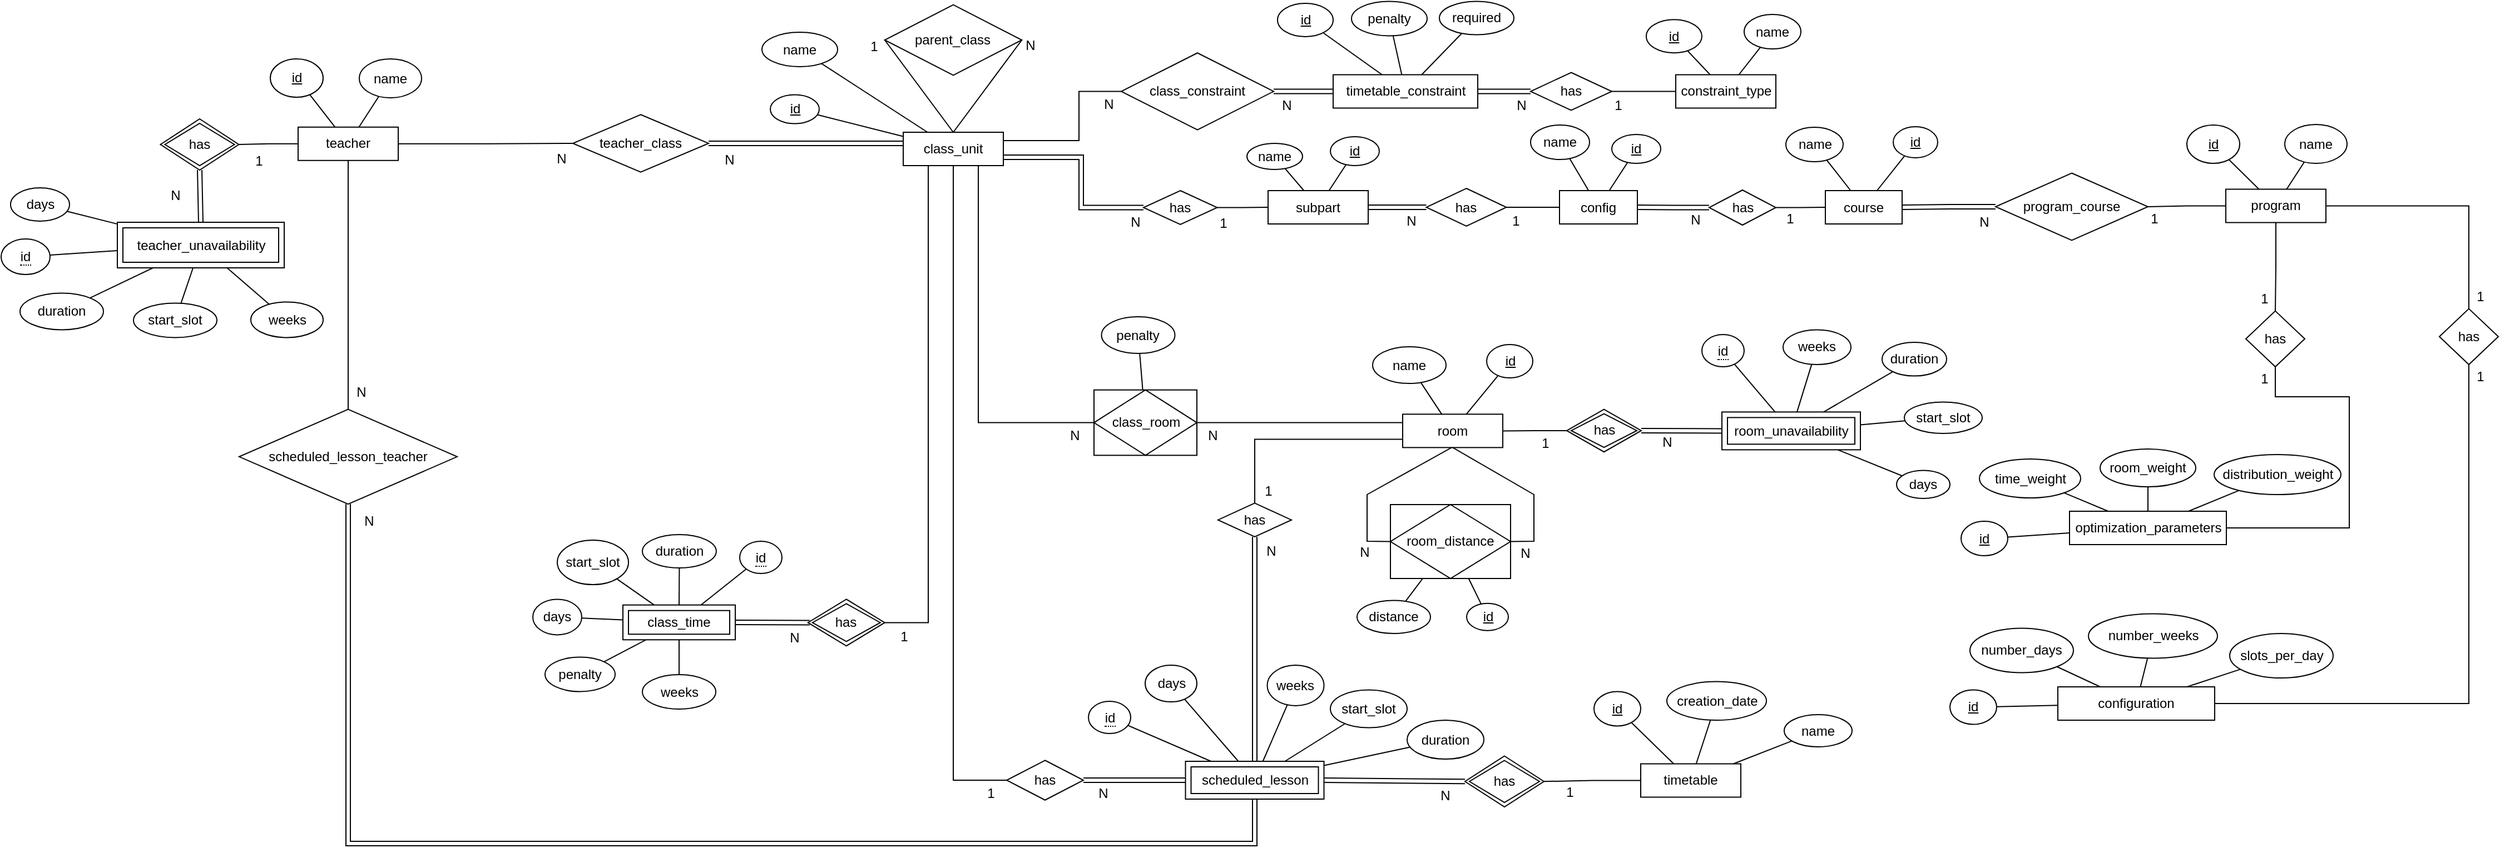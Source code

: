 <mxfile version="26.0.16">
  <diagram name="Page-1" id="pkXf-up6cnqvc38uH5pA">
    <mxGraphModel dx="1665" dy="507" grid="0" gridSize="10" guides="1" tooltips="1" connect="1" arrows="1" fold="1" page="1" pageScale="1" pageWidth="827" pageHeight="1169" math="0" shadow="0">
      <root>
        <mxCell id="0" />
        <mxCell id="1" parent="0" />
        <mxCell id="RfgUkLckM-XOD2t2Phgp-1" value="teacher" style="rounded=0;whiteSpace=wrap;html=1;" parent="1" vertex="1">
          <mxGeometry x="-413" y="139.38" width="90" height="30" as="geometry" />
        </mxCell>
        <mxCell id="RfgUkLckM-XOD2t2Phgp-3" value="timetable" style="rounded=0;whiteSpace=wrap;html=1;" parent="1" vertex="1">
          <mxGeometry x="794" y="712.25" width="90" height="30" as="geometry" />
        </mxCell>
        <mxCell id="RfgUkLckM-XOD2t2Phgp-4" value="name" style="ellipse;whiteSpace=wrap;html=1;" parent="1" vertex="1">
          <mxGeometry x="-358" y="78" width="56" height="35" as="geometry" />
        </mxCell>
        <mxCell id="RfgUkLckM-XOD2t2Phgp-5" value="&lt;u&gt;id&lt;/u&gt;" style="ellipse;whiteSpace=wrap;html=1;" parent="1" vertex="1">
          <mxGeometry x="-438" y="78" width="47.5" height="34.5" as="geometry" />
        </mxCell>
        <mxCell id="RfgUkLckM-XOD2t2Phgp-8" value="" style="endArrow=none;html=1;rounded=0;" parent="1" source="RfgUkLckM-XOD2t2Phgp-5" target="RfgUkLckM-XOD2t2Phgp-1" edge="1">
          <mxGeometry width="50" height="50" relative="1" as="geometry">
            <mxPoint x="-448" y="159" as="sourcePoint" />
            <mxPoint x="-398" y="159" as="targetPoint" />
          </mxGeometry>
        </mxCell>
        <mxCell id="RfgUkLckM-XOD2t2Phgp-9" value="" style="endArrow=none;html=1;rounded=0;" parent="1" source="RfgUkLckM-XOD2t2Phgp-4" target="RfgUkLckM-XOD2t2Phgp-1" edge="1">
          <mxGeometry width="50" height="50" relative="1" as="geometry">
            <mxPoint x="-329.118" y="101.647" as="sourcePoint" />
            <mxPoint x="-364" y="144" as="targetPoint" />
          </mxGeometry>
        </mxCell>
        <mxCell id="RfgUkLckM-XOD2t2Phgp-14" value="&lt;u&gt;id&lt;/u&gt;" style="ellipse;whiteSpace=wrap;html=1;" parent="1" vertex="1">
          <mxGeometry x="752" y="647.25" width="42" height="31" as="geometry" />
        </mxCell>
        <mxCell id="RfgUkLckM-XOD2t2Phgp-19" value="" style="endArrow=none;html=1;rounded=0;" parent="1" source="RfgUkLckM-XOD2t2Phgp-14" target="RfgUkLckM-XOD2t2Phgp-3" edge="1">
          <mxGeometry width="50" height="50" relative="1" as="geometry">
            <mxPoint x="234" y="1077.25" as="sourcePoint" />
            <mxPoint x="236" y="1107.25" as="targetPoint" />
          </mxGeometry>
        </mxCell>
        <mxCell id="bcXNtD89giMIb3jXFdts-14" value="&lt;u&gt;id&lt;/u&gt;" style="ellipse;whiteSpace=wrap;html=1;" parent="1" vertex="1">
          <mxGeometry x="1021" y="139" width="40" height="28" as="geometry" />
        </mxCell>
        <mxCell id="bcXNtD89giMIb3jXFdts-15" value="" style="endArrow=none;html=1;rounded=0;" parent="1" source="bcXNtD89giMIb3jXFdts-14" target="_xr7IQGyZNPZx5lYoVPm-3" edge="1">
          <mxGeometry width="50" height="50" relative="1" as="geometry">
            <mxPoint x="317" y="284.5" as="sourcePoint" />
            <mxPoint x="282" y="340.5" as="targetPoint" />
          </mxGeometry>
        </mxCell>
        <mxCell id="jiQwkbqRdQQgW2EyC9Wi-4" style="edgeStyle=orthogonalEdgeStyle;rounded=0;orthogonalLoop=1;jettySize=auto;html=1;entryX=0;entryY=0.5;entryDx=0;entryDy=0;endArrow=none;startFill=0;exitX=1;exitY=0.5;exitDx=0;exitDy=0;" parent="1" source="_xr7IQGyZNPZx5lYoVPm-6" target="_xr7IQGyZNPZx5lYoVPm-3" edge="1">
          <mxGeometry relative="1" as="geometry">
            <mxPoint x="942.0" y="211.5" as="sourcePoint" />
          </mxGeometry>
        </mxCell>
        <mxCell id="jiQwkbqRdQQgW2EyC9Wi-11" value="N" style="text;html=1;align=center;verticalAlign=middle;whiteSpace=wrap;rounded=0;" parent="1" vertex="1">
          <mxGeometry x="334" y="215" width="12.25" height="19" as="geometry" />
        </mxCell>
        <mxCell id="CwpDE3YvrMXc87gRrV8c-2" value="constraint_type" style="rounded=0;whiteSpace=wrap;html=1;" parent="1" vertex="1">
          <mxGeometry x="825.5" y="92.25" width="90" height="30" as="geometry" />
        </mxCell>
        <mxCell id="CwpDE3YvrMXc87gRrV8c-5" value="" style="endArrow=none;html=1;rounded=0;exitX=0;exitY=0.5;exitDx=0;exitDy=0;edgeStyle=orthogonalEdgeStyle;entryX=1;entryY=0.25;entryDx=0;entryDy=0;" parent="1" source="uCkUVd9GbLd5T6BVx3NX-10" target="_xr7IQGyZNPZx5lYoVPm-7" edge="1">
          <mxGeometry width="50" height="50" relative="1" as="geometry">
            <mxPoint x="367.75" y="107.25" as="sourcePoint" />
            <mxPoint x="234.0" y="149.25" as="targetPoint" />
            <Array as="points">
              <mxPoint x="289" y="107" />
              <mxPoint x="289" y="152" />
            </Array>
          </mxGeometry>
        </mxCell>
        <mxCell id="CwpDE3YvrMXc87gRrV8c-6" value="" style="endArrow=none;html=1;rounded=0;entryX=0;entryY=0.5;entryDx=0;entryDy=0;edgeStyle=orthogonalEdgeStyle;exitX=1;exitY=0.5;exitDx=0;exitDy=0;" parent="1" source="uCkUVd9GbLd5T6BVx3NX-2" target="CwpDE3YvrMXc87gRrV8c-2" edge="1">
          <mxGeometry width="50" height="50" relative="1" as="geometry">
            <mxPoint x="772.5" y="77.25" as="sourcePoint" />
            <mxPoint x="237.5" y="92.25" as="targetPoint" />
          </mxGeometry>
        </mxCell>
        <mxCell id="CwpDE3YvrMXc87gRrV8c-9" value="&lt;u&gt;id&lt;/u&gt;" style="ellipse;whiteSpace=wrap;html=1;" parent="1" vertex="1">
          <mxGeometry x="799" y="42.62" width="50" height="30" as="geometry" />
        </mxCell>
        <mxCell id="CwpDE3YvrMXc87gRrV8c-10" value="" style="endArrow=none;html=1;rounded=0;" parent="1" source="CwpDE3YvrMXc87gRrV8c-9" target="CwpDE3YvrMXc87gRrV8c-2" edge="1">
          <mxGeometry width="50" height="50" relative="1" as="geometry">
            <mxPoint x="556" y="43.25" as="sourcePoint" />
            <mxPoint x="606" y="-6.75" as="targetPoint" />
          </mxGeometry>
        </mxCell>
        <mxCell id="CwpDE3YvrMXc87gRrV8c-11" value="name" style="ellipse;whiteSpace=wrap;html=1;" parent="1" vertex="1">
          <mxGeometry x="887" y="38" width="51" height="31" as="geometry" />
        </mxCell>
        <mxCell id="CwpDE3YvrMXc87gRrV8c-12" value="" style="endArrow=none;html=1;rounded=0;" parent="1" source="CwpDE3YvrMXc87gRrV8c-11" target="CwpDE3YvrMXc87gRrV8c-2" edge="1">
          <mxGeometry width="50" height="50" relative="1" as="geometry">
            <mxPoint x="240" y="-64.75" as="sourcePoint" />
            <mxPoint x="322" y="-21.75" as="targetPoint" />
          </mxGeometry>
        </mxCell>
        <mxCell id="xcnXYv3SaFBbOcyUdqIz-3" value="N" style="text;html=1;align=center;verticalAlign=middle;whiteSpace=wrap;rounded=0;" parent="1" vertex="1">
          <mxGeometry x="306.5" y="109" width="17.5" height="19.75" as="geometry" />
        </mxCell>
        <mxCell id="xcnXYv3SaFBbOcyUdqIz-4" value="N" style="text;html=1;align=center;verticalAlign=middle;whiteSpace=wrap;rounded=0;" parent="1" vertex="1">
          <mxGeometry x="465" y="110.25" width="22" height="20" as="geometry" />
        </mxCell>
        <mxCell id="xcnXYv3SaFBbOcyUdqIz-6" value="room" style="rounded=0;whiteSpace=wrap;html=1;" parent="1" vertex="1">
          <mxGeometry x="580" y="397.69" width="90" height="30" as="geometry" />
        </mxCell>
        <mxCell id="xcnXYv3SaFBbOcyUdqIz-7" value="&lt;u&gt;id&lt;/u&gt;" style="ellipse;whiteSpace=wrap;html=1;" parent="1" vertex="1">
          <mxGeometry x="655.5" y="335" width="41.5" height="30" as="geometry" />
        </mxCell>
        <mxCell id="xcnXYv3SaFBbOcyUdqIz-8" value="" style="endArrow=none;html=1;rounded=0;" parent="1" source="xcnXYv3SaFBbOcyUdqIz-7" target="xcnXYv3SaFBbOcyUdqIz-6" edge="1">
          <mxGeometry width="50" height="50" relative="1" as="geometry">
            <mxPoint x="480" y="417.69" as="sourcePoint" />
            <mxPoint x="540" y="445.69" as="targetPoint" />
          </mxGeometry>
        </mxCell>
        <mxCell id="xcnXYv3SaFBbOcyUdqIz-10" value="" style="endArrow=none;html=1;rounded=0;exitX=0.5;exitY=1;exitDx=0;exitDy=0;entryX=0;entryY=0.5;entryDx=0;entryDy=0;" parent="1" target="DnB-IcPGnR8jbc4Zhwd8-32" edge="1">
          <mxGeometry width="50" height="50" relative="1" as="geometry">
            <mxPoint x="624" y="427.69" as="sourcePoint" />
            <mxPoint x="560" y="506.375" as="targetPoint" />
            <Array as="points">
              <mxPoint x="548" y="470" />
              <mxPoint x="548" y="512" />
            </Array>
          </mxGeometry>
        </mxCell>
        <mxCell id="xcnXYv3SaFBbOcyUdqIz-16" value="" style="endArrow=none;html=1;rounded=0;entryX=1;entryY=0.5;entryDx=0;entryDy=0;edgeStyle=orthogonalEdgeStyle;exitX=0;exitY=0.5;exitDx=0;exitDy=0;" parent="1" source="DnB-IcPGnR8jbc4Zhwd8-22" target="xcnXYv3SaFBbOcyUdqIz-6" edge="1">
          <mxGeometry width="50" height="50" relative="1" as="geometry">
            <mxPoint x="715.5" y="412.69" as="sourcePoint" />
            <mxPoint x="190" y="388.19" as="targetPoint" />
          </mxGeometry>
        </mxCell>
        <mxCell id="xcnXYv3SaFBbOcyUdqIz-18" value="N" style="text;html=1;align=center;verticalAlign=middle;whiteSpace=wrap;rounded=0;" parent="1" vertex="1">
          <mxGeometry x="805" y="409" width="25.5" height="28.69" as="geometry" />
        </mxCell>
        <mxCell id="xcnXYv3SaFBbOcyUdqIz-19" value="1" style="text;html=1;align=center;verticalAlign=middle;whiteSpace=wrap;rounded=0;" parent="1" vertex="1">
          <mxGeometry x="698" y="410" width="21" height="27.69" as="geometry" />
        </mxCell>
        <mxCell id="xcnXYv3SaFBbOcyUdqIz-20" value="start_slot" style="ellipse;whiteSpace=wrap;html=1;" parent="1" vertex="1">
          <mxGeometry x="1031" y="386.69" width="70" height="28.31" as="geometry" />
        </mxCell>
        <mxCell id="xcnXYv3SaFBbOcyUdqIz-21" value="duration" style="ellipse;whiteSpace=wrap;html=1;" parent="1" vertex="1">
          <mxGeometry x="1011" y="333" width="58" height="30.31" as="geometry" />
        </mxCell>
        <mxCell id="xcnXYv3SaFBbOcyUdqIz-22" value="weeks" style="ellipse;whiteSpace=wrap;html=1;" parent="1" vertex="1">
          <mxGeometry x="922" y="321.69" width="61" height="31.31" as="geometry" />
        </mxCell>
        <mxCell id="xcnXYv3SaFBbOcyUdqIz-23" value="" style="endArrow=none;html=1;rounded=0;" parent="1" source="xcnXYv3SaFBbOcyUdqIz-22" target="DnB-IcPGnR8jbc4Zhwd8-23" edge="1">
          <mxGeometry width="50" height="50" relative="1" as="geometry">
            <mxPoint x="805" y="207.69" as="sourcePoint" />
            <mxPoint x="946.655" y="395.19" as="targetPoint" />
          </mxGeometry>
        </mxCell>
        <mxCell id="xcnXYv3SaFBbOcyUdqIz-24" value="" style="endArrow=none;html=1;rounded=0;" parent="1" source="xcnXYv3SaFBbOcyUdqIz-21" target="DnB-IcPGnR8jbc4Zhwd8-23" edge="1">
          <mxGeometry width="50" height="50" relative="1" as="geometry">
            <mxPoint x="945" y="307.69" as="sourcePoint" />
            <mxPoint x="996.778" y="395.19" as="targetPoint" />
          </mxGeometry>
        </mxCell>
        <mxCell id="xcnXYv3SaFBbOcyUdqIz-25" value="" style="endArrow=none;html=1;rounded=0;" parent="1" source="xcnXYv3SaFBbOcyUdqIz-20" target="DnB-IcPGnR8jbc4Zhwd8-23" edge="1">
          <mxGeometry width="50" height="50" relative="1" as="geometry">
            <mxPoint x="899" y="356.69" as="sourcePoint" />
            <mxPoint x="1015" y="419.982" as="targetPoint" />
          </mxGeometry>
        </mxCell>
        <mxCell id="xcnXYv3SaFBbOcyUdqIz-26" value="N" style="text;html=1;align=center;verticalAlign=middle;whiteSpace=wrap;rounded=0;" parent="1" vertex="1">
          <mxGeometry x="536" y="511" width="20" height="22.5" as="geometry" />
        </mxCell>
        <mxCell id="xcnXYv3SaFBbOcyUdqIz-27" value="N" style="text;html=1;align=center;verticalAlign=middle;whiteSpace=wrap;rounded=0;" parent="1" vertex="1">
          <mxGeometry x="681.5" y="511" width="16.5" height="23.5" as="geometry" />
        </mxCell>
        <mxCell id="xcnXYv3SaFBbOcyUdqIz-33" style="edgeStyle=orthogonalEdgeStyle;rounded=0;orthogonalLoop=1;jettySize=auto;html=1;endArrow=none;startFill=0;entryX=0;entryY=0.5;entryDx=0;entryDy=0;shape=link;exitX=1;exitY=0.75;exitDx=0;exitDy=0;" parent="1" source="_xr7IQGyZNPZx5lYoVPm-7" target="_xr7IQGyZNPZx5lYoVPm-4" edge="1">
          <mxGeometry relative="1" as="geometry">
            <mxPoint x="241" y="203" as="sourcePoint" />
            <mxPoint x="389.75" y="212.0" as="targetPoint" />
            <Array as="points">
              <mxPoint x="291" y="167" />
              <mxPoint x="291" y="212" />
            </Array>
          </mxGeometry>
        </mxCell>
        <mxCell id="xcnXYv3SaFBbOcyUdqIz-34" value="1" style="text;html=1;align=center;verticalAlign=middle;whiteSpace=wrap;rounded=0;" parent="1" vertex="1">
          <mxGeometry x="413.25" y="213.5" width="12" height="24" as="geometry" />
        </mxCell>
        <mxCell id="xcnXYv3SaFBbOcyUdqIz-41" value="creation_date" style="ellipse;whiteSpace=wrap;html=1;" parent="1" vertex="1">
          <mxGeometry x="817.5" y="638.25" width="89.5" height="34.75" as="geometry" />
        </mxCell>
        <mxCell id="xcnXYv3SaFBbOcyUdqIz-42" value="" style="endArrow=none;html=1;rounded=0;" parent="1" source="RfgUkLckM-XOD2t2Phgp-3" target="xcnXYv3SaFBbOcyUdqIz-41" edge="1">
          <mxGeometry width="50" height="50" relative="1" as="geometry">
            <mxPoint x="214" y="1127.25" as="sourcePoint" />
            <mxPoint x="147" y="1170.25" as="targetPoint" />
          </mxGeometry>
        </mxCell>
        <mxCell id="xcnXYv3SaFBbOcyUdqIz-44" value="" style="endArrow=none;html=1;rounded=0;" parent="1" source="DnB-IcPGnR8jbc4Zhwd8-24" target="DnB-IcPGnR8jbc4Zhwd8-23" edge="1">
          <mxGeometry width="50" height="50" relative="1" as="geometry">
            <mxPoint x="891.883" y="355.054" as="sourcePoint" />
            <mxPoint x="926.184" y="395.19" as="targetPoint" />
          </mxGeometry>
        </mxCell>
        <mxCell id="xcnXYv3SaFBbOcyUdqIz-53" value="N" style="text;html=1;align=center;verticalAlign=middle;whiteSpace=wrap;rounded=0;" parent="1" vertex="1">
          <mxGeometry x="606" y="729" width="25" height="24.25" as="geometry" />
        </mxCell>
        <mxCell id="xcnXYv3SaFBbOcyUdqIz-54" value="1" style="text;html=1;align=center;verticalAlign=middle;whiteSpace=wrap;rounded=0;" parent="1" vertex="1">
          <mxGeometry x="719" y="725.25" width="23" height="25.75" as="geometry" />
        </mxCell>
        <mxCell id="xcnXYv3SaFBbOcyUdqIz-56" value="start_slot" style="ellipse;whiteSpace=wrap;html=1;" parent="1" vertex="1">
          <mxGeometry x="-561" y="297.69" width="75" height="31" as="geometry" />
        </mxCell>
        <mxCell id="xcnXYv3SaFBbOcyUdqIz-57" value="duration" style="ellipse;whiteSpace=wrap;html=1;" parent="1" vertex="1">
          <mxGeometry x="-663" y="288.69" width="75" height="33" as="geometry" />
        </mxCell>
        <mxCell id="xcnXYv3SaFBbOcyUdqIz-58" value="weeks" style="ellipse;whiteSpace=wrap;html=1;" parent="1" vertex="1">
          <mxGeometry x="-455.5" y="296.69" width="65" height="32" as="geometry" />
        </mxCell>
        <mxCell id="xcnXYv3SaFBbOcyUdqIz-59" value="" style="endArrow=none;html=1;rounded=0;" parent="1" source="xcnXYv3SaFBbOcyUdqIz-58" target="DnB-IcPGnR8jbc4Zhwd8-19" edge="1">
          <mxGeometry width="50" height="50" relative="1" as="geometry">
            <mxPoint x="-632.5" y="47.75" as="sourcePoint" />
            <mxPoint x="-492.651" y="267.75" as="targetPoint" />
          </mxGeometry>
        </mxCell>
        <mxCell id="xcnXYv3SaFBbOcyUdqIz-60" value="" style="endArrow=none;html=1;rounded=0;" parent="1" source="xcnXYv3SaFBbOcyUdqIz-57" target="DnB-IcPGnR8jbc4Zhwd8-19" edge="1">
          <mxGeometry width="50" height="50" relative="1" as="geometry">
            <mxPoint x="-492.5" y="147.75" as="sourcePoint" />
            <mxPoint x="-538.681" y="267.75" as="targetPoint" />
          </mxGeometry>
        </mxCell>
        <mxCell id="xcnXYv3SaFBbOcyUdqIz-61" value="" style="endArrow=none;html=1;rounded=0;" parent="1" source="xcnXYv3SaFBbOcyUdqIz-56" target="DnB-IcPGnR8jbc4Zhwd8-19" edge="1">
          <mxGeometry width="50" height="50" relative="1" as="geometry">
            <mxPoint x="-523.405" y="322.216" as="sourcePoint" />
            <mxPoint x="-511.312" y="267.75" as="targetPoint" />
          </mxGeometry>
        </mxCell>
        <mxCell id="xcnXYv3SaFBbOcyUdqIz-63" value="" style="endArrow=none;html=1;rounded=0;" parent="1" source="DnB-IcPGnR8jbc4Zhwd8-20" target="DnB-IcPGnR8jbc4Zhwd8-19" edge="1">
          <mxGeometry width="50" height="50" relative="1" as="geometry">
            <mxPoint x="-646.061" y="254.839" as="sourcePoint" />
            <mxPoint x="-581" y="253.032" as="targetPoint" />
          </mxGeometry>
        </mxCell>
        <mxCell id="xcnXYv3SaFBbOcyUdqIz-65" style="edgeStyle=orthogonalEdgeStyle;rounded=0;orthogonalLoop=1;jettySize=auto;html=1;endArrow=none;startFill=0;exitX=0;exitY=0.5;exitDx=0;exitDy=0;entryX=1;entryY=0.5;entryDx=0;entryDy=0;" parent="1" source="RfgUkLckM-XOD2t2Phgp-1" target="DnB-IcPGnR8jbc4Zhwd8-17" edge="1">
          <mxGeometry relative="1" as="geometry">
            <mxPoint x="-181" y="384" as="sourcePoint" />
            <mxPoint x="-455" y="159.38" as="targetPoint" />
          </mxGeometry>
        </mxCell>
        <mxCell id="xcnXYv3SaFBbOcyUdqIz-67" value="1" style="text;html=1;align=center;verticalAlign=middle;whiteSpace=wrap;rounded=0;" parent="1" vertex="1">
          <mxGeometry x="-463" y="155" width="30" height="30" as="geometry" />
        </mxCell>
        <mxCell id="xcnXYv3SaFBbOcyUdqIz-68" value="N" style="text;html=1;align=center;verticalAlign=middle;whiteSpace=wrap;rounded=0;" parent="1" vertex="1">
          <mxGeometry x="-538.5" y="186" width="30" height="30" as="geometry" />
        </mxCell>
        <mxCell id="loU6qst1gXyBOw2LhkFR-6" style="edgeStyle=orthogonalEdgeStyle;rounded=0;orthogonalLoop=1;jettySize=auto;html=1;endArrow=none;startFill=0;entryX=0;entryY=0.5;entryDx=0;entryDy=0;exitX=1;exitY=0.5;exitDx=0;exitDy=0;" parent="1" source="_xr7IQGyZNPZx5lYoVPm-5" target="_xr7IQGyZNPZx5lYoVPm-2" edge="1">
          <mxGeometry relative="1" as="geometry">
            <mxPoint x="801.0" y="211" as="sourcePoint" />
            <mxPoint x="847" y="211.5" as="targetPoint" />
          </mxGeometry>
        </mxCell>
        <mxCell id="loU6qst1gXyBOw2LhkFR-9" style="edgeStyle=orthogonalEdgeStyle;rounded=0;orthogonalLoop=1;jettySize=auto;html=1;endArrow=none;startFill=0;exitX=1;exitY=0.5;exitDx=0;exitDy=0;entryX=0;entryY=0.5;entryDx=0;entryDy=0;" parent="1" source="_xr7IQGyZNPZx5lYoVPm-4" target="_xr7IQGyZNPZx5lYoVPm-1" edge="1">
          <mxGeometry relative="1" as="geometry">
            <mxPoint x="475.75" y="212.0" as="sourcePoint" />
            <mxPoint x="557" y="213" as="targetPoint" />
          </mxGeometry>
        </mxCell>
        <mxCell id="loU6qst1gXyBOw2LhkFR-10" value="N" style="text;html=1;align=center;verticalAlign=middle;whiteSpace=wrap;rounded=0;" parent="1" vertex="1">
          <mxGeometry x="575.25" y="210.5" width="26" height="27" as="geometry" />
        </mxCell>
        <mxCell id="loU6qst1gXyBOw2LhkFR-11" value="1" style="text;html=1;align=center;verticalAlign=middle;whiteSpace=wrap;rounded=0;" parent="1" vertex="1">
          <mxGeometry x="670.75" y="210" width="22" height="27" as="geometry" />
        </mxCell>
        <mxCell id="loU6qst1gXyBOw2LhkFR-12" value="N" style="text;html=1;align=center;verticalAlign=middle;whiteSpace=wrap;rounded=0;" parent="1" vertex="1">
          <mxGeometry x="830" y="208.5" width="27" height="29" as="geometry" />
        </mxCell>
        <mxCell id="loU6qst1gXyBOw2LhkFR-13" value="1" style="text;html=1;align=center;verticalAlign=middle;whiteSpace=wrap;rounded=0;" parent="1" vertex="1">
          <mxGeometry x="917" y="206.5" width="23" height="30" as="geometry" />
        </mxCell>
        <mxCell id="loU6qst1gXyBOw2LhkFR-14" value="optimization_parameters" style="rounded=0;whiteSpace=wrap;html=1;" parent="1" vertex="1">
          <mxGeometry x="1179.5" y="485" width="141" height="30" as="geometry" />
        </mxCell>
        <mxCell id="loU6qst1gXyBOw2LhkFR-15" value="time_weight" style="ellipse;whiteSpace=wrap;html=1;" parent="1" vertex="1">
          <mxGeometry x="1098.5" y="438" width="91" height="35" as="geometry" />
        </mxCell>
        <mxCell id="loU6qst1gXyBOw2LhkFR-16" value="" style="endArrow=none;html=1;rounded=0;" parent="1" source="loU6qst1gXyBOw2LhkFR-15" target="loU6qst1gXyBOw2LhkFR-14" edge="1">
          <mxGeometry width="50" height="50" relative="1" as="geometry">
            <mxPoint x="1127.5" y="117" as="sourcePoint" />
            <mxPoint x="1213.5" y="160" as="targetPoint" />
          </mxGeometry>
        </mxCell>
        <mxCell id="loU6qst1gXyBOw2LhkFR-17" value="room_weight" style="ellipse;whiteSpace=wrap;html=1;" parent="1" vertex="1">
          <mxGeometry x="1207" y="429" width="86" height="34" as="geometry" />
        </mxCell>
        <mxCell id="loU6qst1gXyBOw2LhkFR-19" value="distribution_weight" style="ellipse;whiteSpace=wrap;html=1;" parent="1" vertex="1">
          <mxGeometry x="1309.5" y="434" width="114" height="36" as="geometry" />
        </mxCell>
        <mxCell id="loU6qst1gXyBOw2LhkFR-20" value="" style="endArrow=none;html=1;rounded=0;entryX=0.5;entryY=0;entryDx=0;entryDy=0;" parent="1" source="loU6qst1gXyBOw2LhkFR-17" target="loU6qst1gXyBOw2LhkFR-14" edge="1">
          <mxGeometry width="50" height="50" relative="1" as="geometry">
            <mxPoint x="1185.5" y="462" as="sourcePoint" />
            <mxPoint x="1236.5" y="495" as="targetPoint" />
          </mxGeometry>
        </mxCell>
        <mxCell id="loU6qst1gXyBOw2LhkFR-21" value="" style="endArrow=none;html=1;rounded=0;" parent="1" source="loU6qst1gXyBOw2LhkFR-19" target="loU6qst1gXyBOw2LhkFR-14" edge="1">
          <mxGeometry width="50" height="50" relative="1" as="geometry">
            <mxPoint x="1261.5" y="465" as="sourcePoint" />
            <mxPoint x="1260.5" y="495" as="targetPoint" />
          </mxGeometry>
        </mxCell>
        <mxCell id="loU6qst1gXyBOw2LhkFR-23" value="" style="endArrow=none;html=1;rounded=0;" parent="1" source="DnB-IcPGnR8jbc4Zhwd8-27" target="DnB-IcPGnR8jbc4Zhwd8-26" edge="1">
          <mxGeometry width="50" height="50" relative="1" as="geometry">
            <mxPoint x="327.029" y="677.653" as="sourcePoint" />
            <mxPoint x="410.505" y="712.25" as="targetPoint" />
          </mxGeometry>
        </mxCell>
        <mxCell id="loU6qst1gXyBOw2LhkFR-24" value="days" style="ellipse;whiteSpace=wrap;html=1;" parent="1" vertex="1">
          <mxGeometry x="348.5" y="623.5" width="46.5" height="33" as="geometry" />
        </mxCell>
        <mxCell id="loU6qst1gXyBOw2LhkFR-25" value="weeks" style="ellipse;whiteSpace=wrap;html=1;" parent="1" vertex="1">
          <mxGeometry x="458.25" y="623.5" width="51" height="36.5" as="geometry" />
        </mxCell>
        <mxCell id="loU6qst1gXyBOw2LhkFR-26" value="start_slot" style="ellipse;whiteSpace=wrap;html=1;" parent="1" vertex="1">
          <mxGeometry x="515" y="645.75" width="69" height="34" as="geometry" />
        </mxCell>
        <mxCell id="loU6qst1gXyBOw2LhkFR-27" value="configuration" style="rounded=0;whiteSpace=wrap;html=1;" parent="1" vertex="1">
          <mxGeometry x="1169" y="643" width="141" height="30" as="geometry" />
        </mxCell>
        <mxCell id="loU6qst1gXyBOw2LhkFR-28" value="slots_per_day" style="ellipse;whiteSpace=wrap;html=1;" parent="1" vertex="1">
          <mxGeometry x="1323.5" y="595" width="93" height="40" as="geometry" />
        </mxCell>
        <mxCell id="loU6qst1gXyBOw2LhkFR-30" value="" style="endArrow=none;html=1;rounded=0;" parent="1" source="loU6qst1gXyBOw2LhkFR-28" target="loU6qst1gXyBOw2LhkFR-27" edge="1">
          <mxGeometry width="50" height="50" relative="1" as="geometry">
            <mxPoint x="1181" y="473" as="sourcePoint" />
            <mxPoint x="1232" y="506" as="targetPoint" />
          </mxGeometry>
        </mxCell>
        <mxCell id="loU6qst1gXyBOw2LhkFR-31" value="" style="endArrow=none;html=1;rounded=0;" parent="1" source="loU6qst1gXyBOw2LhkFR-24" target="DnB-IcPGnR8jbc4Zhwd8-26" edge="1">
          <mxGeometry width="50" height="50" relative="1" as="geometry">
            <mxPoint x="407" y="687.25" as="sourcePoint" />
            <mxPoint x="434.268" y="712.25" as="targetPoint" />
          </mxGeometry>
        </mxCell>
        <mxCell id="loU6qst1gXyBOw2LhkFR-32" value="" style="endArrow=none;html=1;rounded=0;" parent="1" source="loU6qst1gXyBOw2LhkFR-25" target="DnB-IcPGnR8jbc4Zhwd8-26" edge="1">
          <mxGeometry width="50" height="50" relative="1" as="geometry">
            <mxPoint x="468" y="680.25" as="sourcePoint" />
            <mxPoint x="452.715" y="712.25" as="targetPoint" />
          </mxGeometry>
        </mxCell>
        <mxCell id="loU6qst1gXyBOw2LhkFR-33" value="" style="endArrow=none;html=1;rounded=0;" parent="1" source="loU6qst1gXyBOw2LhkFR-26" target="DnB-IcPGnR8jbc4Zhwd8-26" edge="1">
          <mxGeometry width="50" height="50" relative="1" as="geometry">
            <mxPoint x="548" y="682.25" as="sourcePoint" />
            <mxPoint x="465.274" y="712.25" as="targetPoint" />
          </mxGeometry>
        </mxCell>
        <mxCell id="loU6qst1gXyBOw2LhkFR-34" value="number_days" style="ellipse;whiteSpace=wrap;html=1;" parent="1" vertex="1">
          <mxGeometry x="1090" y="590.25" width="93" height="40" as="geometry" />
        </mxCell>
        <mxCell id="loU6qst1gXyBOw2LhkFR-35" value="" style="endArrow=none;html=1;rounded=0;" parent="1" source="loU6qst1gXyBOw2LhkFR-34" target="loU6qst1gXyBOw2LhkFR-27" edge="1">
          <mxGeometry width="50" height="50" relative="1" as="geometry">
            <mxPoint x="1189" y="622" as="sourcePoint" />
            <mxPoint x="1230" y="653" as="targetPoint" />
          </mxGeometry>
        </mxCell>
        <mxCell id="loU6qst1gXyBOw2LhkFR-36" value="number_weeks" style="ellipse;whiteSpace=wrap;html=1;" parent="1" vertex="1">
          <mxGeometry x="1196.5" y="577.25" width="116" height="40" as="geometry" />
        </mxCell>
        <mxCell id="loU6qst1gXyBOw2LhkFR-37" value="" style="endArrow=none;html=1;rounded=0;" parent="1" source="loU6qst1gXyBOw2LhkFR-36" target="loU6qst1gXyBOw2LhkFR-27" edge="1">
          <mxGeometry width="50" height="50" relative="1" as="geometry">
            <mxPoint x="1268" y="608" as="sourcePoint" />
            <mxPoint x="1262" y="660" as="targetPoint" />
          </mxGeometry>
        </mxCell>
        <mxCell id="loU6qst1gXyBOw2LhkFR-43" style="edgeStyle=orthogonalEdgeStyle;rounded=0;orthogonalLoop=1;jettySize=auto;html=1;endArrow=none;startFill=0;entryX=1;entryY=0.5;entryDx=0;entryDy=0;exitX=0.25;exitY=1;exitDx=0;exitDy=0;" parent="1" source="_xr7IQGyZNPZx5lYoVPm-7" target="DnB-IcPGnR8jbc4Zhwd8-34" edge="1">
          <mxGeometry relative="1" as="geometry">
            <mxPoint x="147.0" y="180" as="sourcePoint" />
            <mxPoint x="125.5" y="477" as="targetPoint" />
          </mxGeometry>
        </mxCell>
        <mxCell id="loU6qst1gXyBOw2LhkFR-44" style="edgeStyle=orthogonalEdgeStyle;rounded=0;orthogonalLoop=1;jettySize=auto;html=1;endArrow=none;startFill=0;entryX=0;entryY=0.5;entryDx=0;entryDy=0;exitX=0.75;exitY=1;exitDx=0;exitDy=0;" parent="1" source="_xr7IQGyZNPZx5lYoVPm-7" target="DnB-IcPGnR8jbc4Zhwd8-33" edge="1">
          <mxGeometry relative="1" as="geometry">
            <mxPoint x="205" y="180" as="sourcePoint" />
            <mxPoint x="276" y="406.005" as="targetPoint" />
          </mxGeometry>
        </mxCell>
        <mxCell id="loU6qst1gXyBOw2LhkFR-47" value="1" style="text;html=1;align=center;verticalAlign=middle;whiteSpace=wrap;rounded=0;" parent="1" vertex="1">
          <mxGeometry x="122" y="588.5" width="20" height="19.5" as="geometry" />
        </mxCell>
        <mxCell id="loU6qst1gXyBOw2LhkFR-48" value="N" style="text;html=1;align=center;verticalAlign=middle;whiteSpace=wrap;rounded=0;" parent="1" vertex="1">
          <mxGeometry x="22" y="588.5" width="23" height="21.5" as="geometry" />
        </mxCell>
        <mxCell id="loU6qst1gXyBOw2LhkFR-51" value="penalty" style="ellipse;whiteSpace=wrap;html=1;" parent="1" vertex="1">
          <mxGeometry x="309.25" y="310" width="66" height="33" as="geometry" />
        </mxCell>
        <mxCell id="loU6qst1gXyBOw2LhkFR-52" value="" style="endArrow=none;html=1;rounded=0;" parent="1" source="loU6qst1gXyBOw2LhkFR-51" target="DnB-IcPGnR8jbc4Zhwd8-33" edge="1">
          <mxGeometry width="50" height="50" relative="1" as="geometry">
            <mxPoint x="-148.5" y="143" as="sourcePoint" />
            <mxPoint x="344.152" y="377.676" as="targetPoint" />
          </mxGeometry>
        </mxCell>
        <mxCell id="loU6qst1gXyBOw2LhkFR-53" value="days" style="ellipse;whiteSpace=wrap;html=1;" parent="1" vertex="1">
          <mxGeometry x="-202" y="564.19" width="44" height="32" as="geometry" />
        </mxCell>
        <mxCell id="loU6qst1gXyBOw2LhkFR-54" value="start_slot" style="ellipse;whiteSpace=wrap;html=1;" parent="1" vertex="1">
          <mxGeometry x="-180" y="511" width="64" height="40" as="geometry" />
        </mxCell>
        <mxCell id="loU6qst1gXyBOw2LhkFR-55" value="duration" style="ellipse;whiteSpace=wrap;html=1;" parent="1" vertex="1">
          <mxGeometry x="-103.5" y="506" width="66.44" height="30" as="geometry" />
        </mxCell>
        <mxCell id="loU6qst1gXyBOw2LhkFR-56" value="weeks" style="ellipse;whiteSpace=wrap;html=1;" parent="1" vertex="1">
          <mxGeometry x="-103.5" y="632" width="66" height="31" as="geometry" />
        </mxCell>
        <mxCell id="loU6qst1gXyBOw2LhkFR-57" value="penalty" style="ellipse;whiteSpace=wrap;html=1;" parent="1" vertex="1">
          <mxGeometry x="-191" y="616.25" width="63" height="31" as="geometry" />
        </mxCell>
        <mxCell id="loU6qst1gXyBOw2LhkFR-58" value="" style="endArrow=none;html=1;rounded=0;" parent="1" source="loU6qst1gXyBOw2LhkFR-53" target="DnB-IcPGnR8jbc4Zhwd8-30" edge="1">
          <mxGeometry width="50" height="50" relative="1" as="geometry">
            <mxPoint x="-72" y="437" as="sourcePoint" />
            <mxPoint x="-140.515" y="577.5" as="targetPoint" />
          </mxGeometry>
        </mxCell>
        <mxCell id="loU6qst1gXyBOw2LhkFR-59" value="" style="endArrow=none;html=1;rounded=0;" parent="1" source="loU6qst1gXyBOw2LhkFR-54" target="DnB-IcPGnR8jbc4Zhwd8-30" edge="1">
          <mxGeometry width="50" height="50" relative="1" as="geometry">
            <mxPoint x="-197" y="567" as="sourcePoint" />
            <mxPoint x="-98.307" y="577.5" as="targetPoint" />
          </mxGeometry>
        </mxCell>
        <mxCell id="loU6qst1gXyBOw2LhkFR-60" value="" style="endArrow=none;html=1;rounded=0;entryX=0.5;entryY=0;entryDx=0;entryDy=0;" parent="1" source="loU6qst1gXyBOw2LhkFR-55" target="DnB-IcPGnR8jbc4Zhwd8-30" edge="1">
          <mxGeometry width="50" height="50" relative="1" as="geometry">
            <mxPoint x="-112" y="568" as="sourcePoint" />
            <mxPoint x="-76.948" y="577.5" as="targetPoint" />
          </mxGeometry>
        </mxCell>
        <mxCell id="loU6qst1gXyBOw2LhkFR-61" value="" style="endArrow=none;html=1;rounded=0;" parent="1" source="loU6qst1gXyBOw2LhkFR-56" target="DnB-IcPGnR8jbc4Zhwd8-30" edge="1">
          <mxGeometry width="50" height="50" relative="1" as="geometry">
            <mxPoint x="-53" y="568" as="sourcePoint" />
            <mxPoint x="-54.789" y="577.5" as="targetPoint" />
          </mxGeometry>
        </mxCell>
        <mxCell id="loU6qst1gXyBOw2LhkFR-62" value="" style="endArrow=none;html=1;rounded=0;" parent="1" source="loU6qst1gXyBOw2LhkFR-57" target="DnB-IcPGnR8jbc4Zhwd8-30" edge="1">
          <mxGeometry width="50" height="50" relative="1" as="geometry">
            <mxPoint x="13" y="565" as="sourcePoint" />
            <mxPoint x="-145" y="601.475" as="targetPoint" />
          </mxGeometry>
        </mxCell>
        <mxCell id="loU6qst1gXyBOw2LhkFR-65" style="edgeStyle=orthogonalEdgeStyle;rounded=0;orthogonalLoop=1;jettySize=auto;html=1;endArrow=none;startFill=0;entryX=1;entryY=0.5;entryDx=0;entryDy=0;exitX=0;exitY=0.25;exitDx=0;exitDy=0;" parent="1" source="xcnXYv3SaFBbOcyUdqIz-6" target="DnB-IcPGnR8jbc4Zhwd8-33" edge="1">
          <mxGeometry relative="1" as="geometry">
            <mxPoint x="540" y="407.69" as="sourcePoint" />
            <mxPoint x="399.25" y="406.005" as="targetPoint" />
          </mxGeometry>
        </mxCell>
        <mxCell id="loU6qst1gXyBOw2LhkFR-66" value="has" style="shape=rhombus;perimeter=rhombusPerimeter;whiteSpace=wrap;html=1;align=center;" parent="1" vertex="1">
          <mxGeometry x="414" y="477.69" width="66" height="30.31" as="geometry" />
        </mxCell>
        <mxCell id="loU6qst1gXyBOw2LhkFR-67" style="edgeStyle=orthogonalEdgeStyle;rounded=0;orthogonalLoop=1;jettySize=auto;html=1;endArrow=none;startFill=0;exitX=0;exitY=0.75;exitDx=0;exitDy=0;entryX=0.5;entryY=0;entryDx=0;entryDy=0;" parent="1" source="xcnXYv3SaFBbOcyUdqIz-6" target="loU6qst1gXyBOw2LhkFR-66" edge="1">
          <mxGeometry relative="1" as="geometry">
            <mxPoint x="682" y="430.69" as="sourcePoint" />
            <mxPoint x="328" y="430.69" as="targetPoint" />
          </mxGeometry>
        </mxCell>
        <mxCell id="loU6qst1gXyBOw2LhkFR-69" value="N" style="text;html=1;align=center;verticalAlign=middle;whiteSpace=wrap;rounded=0;" parent="1" vertex="1">
          <mxGeometry x="275" y="408" width="21" height="18" as="geometry" />
        </mxCell>
        <mxCell id="loU6qst1gXyBOw2LhkFR-70" value="N" style="text;html=1;align=center;verticalAlign=middle;whiteSpace=wrap;rounded=0;" parent="1" vertex="1">
          <mxGeometry x="397" y="407" width="25" height="19" as="geometry" />
        </mxCell>
        <mxCell id="loU6qst1gXyBOw2LhkFR-72" value="1" style="text;html=1;align=center;verticalAlign=middle;whiteSpace=wrap;rounded=0;" parent="1" vertex="1">
          <mxGeometry x="445.75" y="455" width="27.25" height="24" as="geometry" />
        </mxCell>
        <mxCell id="loU6qst1gXyBOw2LhkFR-73" value="N" style="text;html=1;align=center;verticalAlign=middle;whiteSpace=wrap;rounded=0;movable=1;resizable=1;rotatable=1;deletable=1;editable=1;locked=0;connectable=1;" parent="1" vertex="1">
          <mxGeometry x="451" y="511.0" width="22" height="19" as="geometry" />
        </mxCell>
        <mxCell id="loU6qst1gXyBOw2LhkFR-74" value="penalty" style="ellipse;whiteSpace=wrap;html=1;" parent="1" vertex="1">
          <mxGeometry x="534" y="26.25" width="68" height="31" as="geometry" />
        </mxCell>
        <mxCell id="loU6qst1gXyBOw2LhkFR-75" value="required" style="ellipse;whiteSpace=wrap;html=1;" parent="1" vertex="1">
          <mxGeometry x="613" y="26.25" width="67" height="30" as="geometry" />
        </mxCell>
        <mxCell id="loU6qst1gXyBOw2LhkFR-76" value="" style="endArrow=none;html=1;rounded=0;" parent="1" source="loU6qst1gXyBOw2LhkFR-74" target="uCkUVd9GbLd5T6BVx3NX-1" edge="1">
          <mxGeometry width="50" height="50" relative="1" as="geometry">
            <mxPoint x="72.5" y="96.25" as="sourcePoint" />
            <mxPoint x="321.137" y="82.262" as="targetPoint" />
          </mxGeometry>
        </mxCell>
        <mxCell id="loU6qst1gXyBOw2LhkFR-77" value="" style="endArrow=none;html=1;rounded=0;" parent="1" source="loU6qst1gXyBOw2LhkFR-75" target="uCkUVd9GbLd5T6BVx3NX-1" edge="1">
          <mxGeometry width="50" height="50" relative="1" as="geometry">
            <mxPoint x="274.5" y="54.25" as="sourcePoint" />
            <mxPoint x="349.431" y="69.463" as="targetPoint" />
          </mxGeometry>
        </mxCell>
        <mxCell id="loU6qst1gXyBOw2LhkFR-81" value="" style="endArrow=none;html=1;rounded=0;" parent="1" source="_xr7IQGyZNPZx5lYoVPm-1" target="uCkUVd9GbLd5T6BVx3NX-14" edge="1">
          <mxGeometry width="50" height="50" relative="1" as="geometry">
            <mxPoint x="517.063" y="194" as="sourcePoint" />
            <mxPoint x="569.618" y="174.566" as="targetPoint" />
          </mxGeometry>
        </mxCell>
        <mxCell id="loU6qst1gXyBOw2LhkFR-82" value="" style="endArrow=none;html=1;rounded=0;" parent="1" source="uCkUVd9GbLd5T6BVx3NX-15" target="_xr7IQGyZNPZx5lYoVPm-2" edge="1">
          <mxGeometry width="50" height="50" relative="1" as="geometry">
            <mxPoint x="497" y="236.5" as="sourcePoint" />
            <mxPoint x="754.888" y="198.5" as="targetPoint" />
          </mxGeometry>
        </mxCell>
        <mxCell id="loU6qst1gXyBOw2LhkFR-83" value="has" style="shape=rhombus;perimeter=rhombusPerimeter;whiteSpace=wrap;html=1;align=center;" parent="1" vertex="1">
          <mxGeometry x="224" y="709.13" width="69" height="35.75" as="geometry" />
        </mxCell>
        <mxCell id="loU6qst1gXyBOw2LhkFR-85" style="edgeStyle=orthogonalEdgeStyle;rounded=0;orthogonalLoop=1;jettySize=auto;html=1;endArrow=none;startFill=0;exitX=0;exitY=0.5;exitDx=0;exitDy=0;entryX=0.5;entryY=1;entryDx=0;entryDy=0;" parent="1" source="loU6qst1gXyBOw2LhkFR-83" target="_xr7IQGyZNPZx5lYoVPm-7" edge="1">
          <mxGeometry relative="1" as="geometry">
            <mxPoint x="542" y="579" as="sourcePoint" />
            <mxPoint x="176" y="180" as="targetPoint" />
          </mxGeometry>
        </mxCell>
        <mxCell id="loU6qst1gXyBOw2LhkFR-86" value="1" style="text;html=1;align=center;verticalAlign=middle;whiteSpace=wrap;rounded=0;" parent="1" vertex="1">
          <mxGeometry x="198" y="725.75" width="24" height="26.25" as="geometry" />
        </mxCell>
        <mxCell id="loU6qst1gXyBOw2LhkFR-87" value="N" style="text;html=1;align=center;verticalAlign=middle;whiteSpace=wrap;rounded=0;" parent="1" vertex="1">
          <mxGeometry x="299.5" y="726" width="21.5" height="26" as="geometry" />
        </mxCell>
        <mxCell id="H9UFSPzHqqpShPV12_aN-1" value="distance" style="ellipse;whiteSpace=wrap;html=1;" parent="1" vertex="1">
          <mxGeometry x="539" y="565.19" width="66" height="29.81" as="geometry" />
        </mxCell>
        <mxCell id="H9UFSPzHqqpShPV12_aN-2" value="" style="endArrow=none;html=1;rounded=0;" parent="1" source="H9UFSPzHqqpShPV12_aN-1" target="DnB-IcPGnR8jbc4Zhwd8-32" edge="1">
          <mxGeometry width="50" height="50" relative="1" as="geometry">
            <mxPoint x="249" y="336.69" as="sourcePoint" />
            <mxPoint x="621.627" y="538.059" as="targetPoint" />
          </mxGeometry>
        </mxCell>
        <mxCell id="34NMFO7QnpSHcD-VDxKC-2" value="teacher_class" style="shape=rhombus;perimeter=rhombusPerimeter;whiteSpace=wrap;html=1;align=center;" parent="1" vertex="1">
          <mxGeometry x="-166" y="128.12" width="122" height="51.75" as="geometry" />
        </mxCell>
        <mxCell id="34NMFO7QnpSHcD-VDxKC-4" style="edgeStyle=orthogonalEdgeStyle;rounded=0;orthogonalLoop=1;jettySize=auto;html=1;endArrow=none;startFill=0;entryX=0;entryY=0.5;entryDx=0;entryDy=0;exitX=1;exitY=0.5;exitDx=0;exitDy=0;bendable=1;" parent="1" source="RfgUkLckM-XOD2t2Phgp-1" target="34NMFO7QnpSHcD-VDxKC-2" edge="1">
          <mxGeometry relative="1" as="geometry">
            <mxPoint x="-272" y="164" as="targetPoint" />
            <mxPoint x="-320" y="163" as="sourcePoint" />
          </mxGeometry>
        </mxCell>
        <mxCell id="34NMFO7QnpSHcD-VDxKC-6" value="" style="endArrow=none;html=1;rounded=0;" parent="1" source="uCkUVd9GbLd5T6BVx3NX-16" target="_xr7IQGyZNPZx5lYoVPm-7" edge="1">
          <mxGeometry width="50" height="50" relative="1" as="geometry">
            <mxPoint x="346" y="102" as="sourcePoint" />
            <mxPoint x="118" y="141.486" as="targetPoint" />
          </mxGeometry>
        </mxCell>
        <mxCell id="34NMFO7QnpSHcD-VDxKC-13" value="N" style="text;html=1;align=center;verticalAlign=middle;whiteSpace=wrap;rounded=0;" parent="1" vertex="1">
          <mxGeometry x="-40" y="153.5" width="30" height="30" as="geometry" />
        </mxCell>
        <mxCell id="34NMFO7QnpSHcD-VDxKC-14" value="N" style="text;html=1;align=center;verticalAlign=middle;whiteSpace=wrap;rounded=0;" parent="1" vertex="1">
          <mxGeometry x="-191" y="153" width="30" height="30" as="geometry" />
        </mxCell>
        <mxCell id="JmAegmkjkGi4BVibfBYT-1" value="" style="shape=link;html=1;rounded=0;exitX=0.5;exitY=1;exitDx=0;exitDy=0;entryX=0.5;entryY=0;entryDx=0;entryDy=0;" parent="1" source="DnB-IcPGnR8jbc4Zhwd8-17" target="DnB-IcPGnR8jbc4Zhwd8-19" edge="1">
          <mxGeometry relative="1" as="geometry">
            <mxPoint x="-500" y="184.38" as="sourcePoint" />
            <mxPoint x="-499.045" y="232.75" as="targetPoint" />
          </mxGeometry>
        </mxCell>
        <mxCell id="JmAegmkjkGi4BVibfBYT-5" value="" style="shape=link;html=1;rounded=0;exitX=1;exitY=0.5;exitDx=0;exitDy=0;entryX=0;entryY=0.333;entryDx=0;entryDy=0;entryPerimeter=0;edgeStyle=orthogonalEdgeStyle;" parent="1" source="34NMFO7QnpSHcD-VDxKC-2" target="_xr7IQGyZNPZx5lYoVPm-7" edge="1">
          <mxGeometry relative="1" as="geometry">
            <mxPoint x="-365" y="198" as="sourcePoint" />
            <mxPoint x="118" y="159.5" as="targetPoint" />
          </mxGeometry>
        </mxCell>
        <mxCell id="JmAegmkjkGi4BVibfBYT-6" value="" style="shape=link;html=1;rounded=0;exitX=1;exitY=0.5;exitDx=0;exitDy=0;entryX=0.023;entryY=0.5;entryDx=0;entryDy=0;entryPerimeter=0;" parent="1" source="DnB-IcPGnR8jbc4Zhwd8-30" target="DnB-IcPGnR8jbc4Zhwd8-34" edge="1">
          <mxGeometry relative="1" as="geometry">
            <mxPoint x="-8.75" y="597" as="sourcePoint" />
            <mxPoint x="40.5" y="597" as="targetPoint" />
          </mxGeometry>
        </mxCell>
        <mxCell id="JmAegmkjkGi4BVibfBYT-8" value="" style="shape=link;html=1;rounded=0;entryX=1;entryY=0.5;entryDx=0;entryDy=0;exitX=0;exitY=0.5;exitDx=0;exitDy=0;" parent="1" source="DnB-IcPGnR8jbc4Zhwd8-25" target="DnB-IcPGnR8jbc4Zhwd8-26" edge="1">
          <mxGeometry relative="1" as="geometry">
            <mxPoint x="631" y="727.25" as="sourcePoint" />
            <mxPoint x="516.5" y="727.25" as="targetPoint" />
          </mxGeometry>
        </mxCell>
        <mxCell id="JmAegmkjkGi4BVibfBYT-9" value="" style="shape=link;html=1;rounded=0;entryX=1;entryY=0.5;entryDx=0;entryDy=0;exitX=0;exitY=0.5;exitDx=0;exitDy=0;" parent="1" source="DnB-IcPGnR8jbc4Zhwd8-26" target="loU6qst1gXyBOw2LhkFR-83" edge="1">
          <mxGeometry relative="1" as="geometry">
            <mxPoint x="377.0" y="727.25" as="sourcePoint" />
            <mxPoint x="46" y="801.91" as="targetPoint" />
          </mxGeometry>
        </mxCell>
        <mxCell id="JmAegmkjkGi4BVibfBYT-10" value="" style="shape=link;html=1;rounded=0;entryX=0.5;entryY=0;entryDx=0;entryDy=0;exitX=0.5;exitY=1;exitDx=0;exitDy=0;edgeStyle=orthogonalEdgeStyle;movable=1;resizable=1;rotatable=1;deletable=1;editable=1;locked=0;connectable=1;" parent="1" source="loU6qst1gXyBOw2LhkFR-66" target="DnB-IcPGnR8jbc4Zhwd8-26" edge="1">
          <mxGeometry relative="1" as="geometry">
            <mxPoint x="462" y="621" as="sourcePoint" />
            <mxPoint x="446.75" y="712.25" as="targetPoint" />
          </mxGeometry>
        </mxCell>
        <mxCell id="JmAegmkjkGi4BVibfBYT-12" value="" style="endArrow=none;html=1;rounded=0;entryX=1;entryY=0.5;entryDx=0;entryDy=0;edgeStyle=orthogonalEdgeStyle;exitX=0;exitY=0.5;exitDx=0;exitDy=0;" parent="1" source="RfgUkLckM-XOD2t2Phgp-3" target="DnB-IcPGnR8jbc4Zhwd8-25" edge="1">
          <mxGeometry width="50" height="50" relative="1" as="geometry">
            <mxPoint x="772" y="704.25" as="sourcePoint" />
            <mxPoint x="721" y="727.25" as="targetPoint" />
          </mxGeometry>
        </mxCell>
        <mxCell id="JmAegmkjkGi4BVibfBYT-14" value="" style="shape=link;html=1;rounded=0;entryX=1;entryY=0.5;entryDx=0;entryDy=0;exitX=0;exitY=0.5;exitDx=0;exitDy=0;edgeStyle=orthogonalEdgeStyle;" parent="1" source="_xr7IQGyZNPZx5lYoVPm-6" target="_xr7IQGyZNPZx5lYoVPm-2" edge="1">
          <mxGeometry relative="1" as="geometry">
            <mxPoint x="980" y="211" as="sourcePoint" />
            <mxPoint x="922.5" y="211.5" as="targetPoint" />
          </mxGeometry>
        </mxCell>
        <mxCell id="JmAegmkjkGi4BVibfBYT-15" value="" style="shape=link;html=1;rounded=0;exitX=0;exitY=0.5;exitDx=0;exitDy=0;entryX=1;entryY=0.5;entryDx=0;entryDy=0;edgeStyle=orthogonalEdgeStyle;" parent="1" source="_xr7IQGyZNPZx5lYoVPm-5" target="_xr7IQGyZNPZx5lYoVPm-1" edge="1">
          <mxGeometry relative="1" as="geometry">
            <mxPoint x="715" y="211" as="sourcePoint" />
            <mxPoint x="639" y="213" as="targetPoint" />
          </mxGeometry>
        </mxCell>
        <mxCell id="JmAegmkjkGi4BVibfBYT-16" value="" style="shape=link;html=1;rounded=0;entryX=1;entryY=0.5;entryDx=0;entryDy=0;exitX=0;exitY=0.5;exitDx=0;exitDy=0;" parent="1" source="DnB-IcPGnR8jbc4Zhwd8-23" target="DnB-IcPGnR8jbc4Zhwd8-22" edge="1">
          <mxGeometry relative="1" as="geometry">
            <mxPoint x="952" y="412.69" as="sourcePoint" />
            <mxPoint x="897.5" y="412.69" as="targetPoint" />
          </mxGeometry>
        </mxCell>
        <mxCell id="S6V5yhRo8JijAU2IWsGi-3" value="duration" style="ellipse;whiteSpace=wrap;html=1;" parent="1" vertex="1">
          <mxGeometry x="584" y="673" width="69" height="35" as="geometry" />
        </mxCell>
        <mxCell id="S6V5yhRo8JijAU2IWsGi-4" value="" style="endArrow=none;html=1;rounded=0;" parent="1" source="S6V5yhRo8JijAU2IWsGi-3" target="DnB-IcPGnR8jbc4Zhwd8-26" edge="1">
          <mxGeometry width="50" height="50" relative="1" as="geometry">
            <mxPoint x="555" y="694.25" as="sourcePoint" />
            <mxPoint x="493.468" y="712.25" as="targetPoint" />
          </mxGeometry>
        </mxCell>
        <mxCell id="S6V5yhRo8JijAU2IWsGi-8" value="" style="endArrow=none;html=1;rounded=0;entryX=1;entryY=0.5;entryDx=0;entryDy=0;exitX=0.5;exitY=1;exitDx=0;exitDy=0;" parent="1" source="xcnXYv3SaFBbOcyUdqIz-6" target="DnB-IcPGnR8jbc4Zhwd8-32" edge="1">
          <mxGeometry width="50" height="50" relative="1" as="geometry">
            <mxPoint x="776" y="427.69" as="sourcePoint" />
            <mxPoint x="683.25" y="506.375" as="targetPoint" />
            <Array as="points">
              <mxPoint x="698" y="470" />
              <mxPoint x="698" y="512" />
            </Array>
          </mxGeometry>
        </mxCell>
        <mxCell id="vkLdFg2dgFDLmTg8ppV9-1" value="days" style="ellipse;whiteSpace=wrap;html=1;" parent="1" vertex="1">
          <mxGeometry x="1024" y="448.19" width="48" height="25.31" as="geometry" />
        </mxCell>
        <mxCell id="vkLdFg2dgFDLmTg8ppV9-2" value="" style="endArrow=none;html=1;rounded=0;" parent="1" source="vkLdFg2dgFDLmTg8ppV9-1" target="DnB-IcPGnR8jbc4Zhwd8-23" edge="1">
          <mxGeometry width="50" height="50" relative="1" as="geometry">
            <mxPoint x="904" y="364.69" as="sourcePoint" />
            <mxPoint x="971.011" y="430.19" as="targetPoint" />
          </mxGeometry>
        </mxCell>
        <mxCell id="vkLdFg2dgFDLmTg8ppV9-4" value="days" style="ellipse;whiteSpace=wrap;html=1;" parent="1" vertex="1">
          <mxGeometry x="-671.5" y="194" width="53" height="30" as="geometry" />
        </mxCell>
        <mxCell id="vkLdFg2dgFDLmTg8ppV9-5" value="" style="endArrow=none;html=1;rounded=0;" parent="1" source="vkLdFg2dgFDLmTg8ppV9-4" target="DnB-IcPGnR8jbc4Zhwd8-19" edge="1">
          <mxGeometry width="50" height="50" relative="1" as="geometry">
            <mxPoint x="-454" y="337" as="sourcePoint" />
            <mxPoint x="-557.983" y="232.75" as="targetPoint" />
          </mxGeometry>
        </mxCell>
        <mxCell id="5OBtpOrzZ91cLJ5HXCoG-1" value="1" style="text;html=1;align=center;verticalAlign=middle;whiteSpace=wrap;rounded=0;" parent="1" vertex="1">
          <mxGeometry x="96.37" y="59" width="18" height="15" as="geometry" />
        </mxCell>
        <mxCell id="5OBtpOrzZ91cLJ5HXCoG-2" value="N" style="text;html=1;align=center;verticalAlign=middle;whiteSpace=wrap;rounded=0;" parent="1" vertex="1">
          <mxGeometry x="237.62" y="58" width="15" height="16" as="geometry" />
        </mxCell>
        <mxCell id="5OBtpOrzZ91cLJ5HXCoG-5" value="parent_class" style="shape=rhombus;perimeter=rhombusPerimeter;whiteSpace=wrap;html=1;align=center;" parent="1" vertex="1">
          <mxGeometry x="114.37" y="29.31" width="123.25" height="63.37" as="geometry" />
        </mxCell>
        <mxCell id="5OBtpOrzZ91cLJ5HXCoG-6" value="" style="endArrow=none;html=1;rounded=0;exitX=0;exitY=0.5;exitDx=0;exitDy=0;entryX=0.5;entryY=0;entryDx=0;entryDy=0;" parent="1" source="5OBtpOrzZ91cLJ5HXCoG-5" target="_xr7IQGyZNPZx5lYoVPm-7" edge="1">
          <mxGeometry width="50" height="50" relative="1" as="geometry">
            <mxPoint x="-248" y="231" as="sourcePoint" />
            <mxPoint x="163.174" y="139" as="targetPoint" />
          </mxGeometry>
        </mxCell>
        <mxCell id="5OBtpOrzZ91cLJ5HXCoG-7" value="" style="endArrow=none;html=1;rounded=0;exitX=1;exitY=0.5;exitDx=0;exitDy=0;entryX=0.5;entryY=0;entryDx=0;entryDy=0;" parent="1" source="5OBtpOrzZ91cLJ5HXCoG-5" target="_xr7IQGyZNPZx5lYoVPm-7" edge="1">
          <mxGeometry width="50" height="50" relative="1" as="geometry">
            <mxPoint x="-238" y="241" as="sourcePoint" />
            <mxPoint x="188.824" y="139" as="targetPoint" />
          </mxGeometry>
        </mxCell>
        <mxCell id="z5VyCaV0rGjMML77XVD9-1" value="scheduled_lesson_teacher" style="shape=rhombus;perimeter=rhombusPerimeter;whiteSpace=wrap;html=1;align=center;" parent="1" vertex="1">
          <mxGeometry x="-466" y="393.31" width="196" height="85.25" as="geometry" />
        </mxCell>
        <mxCell id="z5VyCaV0rGjMML77XVD9-2" value="" style="shape=link;html=1;rounded=0;entryX=0.5;entryY=1;entryDx=0;entryDy=0;exitX=0.5;exitY=1;exitDx=0;exitDy=0;edgeStyle=orthogonalEdgeStyle;" parent="1" source="z5VyCaV0rGjMML77XVD9-1" target="DnB-IcPGnR8jbc4Zhwd8-26" edge="1">
          <mxGeometry relative="1" as="geometry">
            <mxPoint x="-34" y="676" as="sourcePoint" />
            <mxPoint x="446.75" y="742.25" as="targetPoint" />
            <Array as="points">
              <mxPoint x="-368" y="784" />
              <mxPoint x="447" y="784" />
            </Array>
          </mxGeometry>
        </mxCell>
        <mxCell id="z5VyCaV0rGjMML77XVD9-3" value="N" style="text;html=1;align=center;verticalAlign=middle;whiteSpace=wrap;rounded=0;" parent="1" vertex="1">
          <mxGeometry x="-371" y="363.31" width="30" height="30" as="geometry" />
        </mxCell>
        <mxCell id="z5VyCaV0rGjMML77XVD9-4" style="edgeStyle=orthogonalEdgeStyle;rounded=0;orthogonalLoop=1;jettySize=auto;html=1;endArrow=none;startFill=0;exitX=0.5;exitY=1;exitDx=0;exitDy=0;entryX=0.5;entryY=0;entryDx=0;entryDy=0;" parent="1" source="RfgUkLckM-XOD2t2Phgp-1" target="z5VyCaV0rGjMML77XVD9-1" edge="1">
          <mxGeometry relative="1" as="geometry">
            <mxPoint x="-307" y="431.69" as="sourcePoint" />
            <mxPoint x="-403" y="566.69" as="targetPoint" />
          </mxGeometry>
        </mxCell>
        <mxCell id="z5VyCaV0rGjMML77XVD9-5" value="N" style="text;html=1;align=center;verticalAlign=middle;whiteSpace=wrap;rounded=0;" parent="1" vertex="1">
          <mxGeometry x="-364" y="478.56" width="30" height="30" as="geometry" />
        </mxCell>
        <mxCell id="DnB-IcPGnR8jbc4Zhwd8-2" value="name" style="ellipse;whiteSpace=wrap;html=1;" parent="1" vertex="1">
          <mxGeometry x="923" y="668" width="61" height="29" as="geometry" />
        </mxCell>
        <mxCell id="DnB-IcPGnR8jbc4Zhwd8-3" value="" style="endArrow=none;html=1;rounded=0;" parent="1" source="RfgUkLckM-XOD2t2Phgp-3" target="DnB-IcPGnR8jbc4Zhwd8-2" edge="1">
          <mxGeometry width="50" height="50" relative="1" as="geometry">
            <mxPoint x="929" y="575" as="sourcePoint" />
            <mxPoint x="866" y="688" as="targetPoint" />
          </mxGeometry>
        </mxCell>
        <mxCell id="DnB-IcPGnR8jbc4Zhwd8-17" value="has" style="shape=rhombus;double=1;perimeter=rhombusPerimeter;whiteSpace=wrap;html=1;align=center;" parent="1" vertex="1">
          <mxGeometry x="-536.75" y="132" width="70.5" height="46" as="geometry" />
        </mxCell>
        <mxCell id="DnB-IcPGnR8jbc4Zhwd8-19" value="teacher_unavailability" style="shape=ext;margin=3;double=1;whiteSpace=wrap;html=1;align=center;" parent="1" vertex="1">
          <mxGeometry x="-575.5" y="225" width="150" height="41" as="geometry" />
        </mxCell>
        <mxCell id="DnB-IcPGnR8jbc4Zhwd8-20" value="&lt;span style=&quot;border-bottom: 1px dotted&quot;&gt;id&lt;/span&gt;" style="ellipse;whiteSpace=wrap;html=1;align=center;" parent="1" vertex="1">
          <mxGeometry x="-680" y="240" width="44" height="32" as="geometry" />
        </mxCell>
        <mxCell id="DnB-IcPGnR8jbc4Zhwd8-22" value="has" style="shape=rhombus;double=1;perimeter=rhombusPerimeter;whiteSpace=wrap;html=1;align=center;" parent="1" vertex="1">
          <mxGeometry x="727.5" y="393.31" width="67" height="38.31" as="geometry" />
        </mxCell>
        <mxCell id="DnB-IcPGnR8jbc4Zhwd8-23" value="room_unavailability" style="shape=ext;margin=3;double=1;whiteSpace=wrap;html=1;align=center;" parent="1" vertex="1">
          <mxGeometry x="867" y="395.69" width="124.5" height="34" as="geometry" />
        </mxCell>
        <mxCell id="DnB-IcPGnR8jbc4Zhwd8-24" value="&lt;span style=&quot;border-bottom: 1px dotted&quot;&gt;id&lt;/span&gt;" style="ellipse;whiteSpace=wrap;html=1;align=center;" parent="1" vertex="1">
          <mxGeometry x="849" y="326" width="38" height="29" as="geometry" />
        </mxCell>
        <mxCell id="DnB-IcPGnR8jbc4Zhwd8-25" value="has" style="shape=rhombus;double=1;perimeter=rhombusPerimeter;whiteSpace=wrap;html=1;align=center;" parent="1" vertex="1">
          <mxGeometry x="636" y="705.25" width="71" height="45.75" as="geometry" />
        </mxCell>
        <mxCell id="DnB-IcPGnR8jbc4Zhwd8-26" value="scheduled_lesson" style="shape=ext;margin=3;double=1;whiteSpace=wrap;html=1;align=center;" parent="1" vertex="1">
          <mxGeometry x="384.75" y="710" width="124.5" height="34" as="geometry" />
        </mxCell>
        <mxCell id="DnB-IcPGnR8jbc4Zhwd8-27" value="&lt;span style=&quot;border-bottom: 1px dotted&quot;&gt;id&lt;/span&gt;" style="ellipse;whiteSpace=wrap;html=1;align=center;" parent="1" vertex="1">
          <mxGeometry x="297.5" y="656" width="38" height="29" as="geometry" />
        </mxCell>
        <mxCell id="DnB-IcPGnR8jbc4Zhwd8-28" value="&lt;span style=&quot;border-bottom: 1px dotted&quot;&gt;id&lt;/span&gt;" style="ellipse;whiteSpace=wrap;html=1;align=center;" parent="1" vertex="1">
          <mxGeometry x="-16" y="512" width="38" height="29" as="geometry" />
        </mxCell>
        <mxCell id="DnB-IcPGnR8jbc4Zhwd8-29" value="" style="endArrow=none;html=1;rounded=0;" parent="1" source="DnB-IcPGnR8jbc4Zhwd8-28" target="DnB-IcPGnR8jbc4Zhwd8-30" edge="1">
          <mxGeometry width="50" height="50" relative="1" as="geometry">
            <mxPoint x="-114.37" y="654.69" as="sourcePoint" />
            <mxPoint x="-112.719" y="616.5" as="targetPoint" />
          </mxGeometry>
        </mxCell>
        <mxCell id="DnB-IcPGnR8jbc4Zhwd8-30" value="class_time" style="shape=ext;margin=3;double=1;whiteSpace=wrap;html=1;align=center;" parent="1" vertex="1">
          <mxGeometry x="-121" y="569.34" width="101" height="31.31" as="geometry" />
        </mxCell>
        <mxCell id="DnB-IcPGnR8jbc4Zhwd8-32" value="room_distance" style="shape=associativeEntity;whiteSpace=wrap;html=1;align=center;" parent="1" vertex="1">
          <mxGeometry x="569" y="479" width="108" height="66.5" as="geometry" />
        </mxCell>
        <mxCell id="DnB-IcPGnR8jbc4Zhwd8-33" value="class_room" style="shape=associativeEntity;whiteSpace=wrap;html=1;align=center;" parent="1" vertex="1">
          <mxGeometry x="302.5" y="375.85" width="92.5" height="58.84" as="geometry" />
        </mxCell>
        <mxCell id="DnB-IcPGnR8jbc4Zhwd8-34" value="has" style="shape=rhombus;double=1;perimeter=rhombusPerimeter;whiteSpace=wrap;html=1;align=center;" parent="1" vertex="1">
          <mxGeometry x="45.37" y="564.19" width="69" height="42" as="geometry" />
        </mxCell>
        <mxCell id="XdK0PZLEbcIDQs-pu9hC-1" value="name" style="ellipse;whiteSpace=wrap;html=1;" parent="1" vertex="1">
          <mxGeometry x="4" y="54" width="68" height="31" as="geometry" />
        </mxCell>
        <mxCell id="XdK0PZLEbcIDQs-pu9hC-2" value="" style="endArrow=none;html=1;rounded=0;" parent="1" source="XdK0PZLEbcIDQs-pu9hC-1" target="_xr7IQGyZNPZx5lYoVPm-7" edge="1">
          <mxGeometry width="50" height="50" relative="1" as="geometry">
            <mxPoint x="72" y="126" as="sourcePoint" />
            <mxPoint x="144.567" y="139" as="targetPoint" />
          </mxGeometry>
        </mxCell>
        <mxCell id="XdK0PZLEbcIDQs-pu9hC-3" value="name" style="ellipse;whiteSpace=wrap;html=1;" parent="1" vertex="1">
          <mxGeometry x="440" y="154" width="50" height="23.5" as="geometry" />
        </mxCell>
        <mxCell id="XdK0PZLEbcIDQs-pu9hC-4" value="name" style="ellipse;whiteSpace=wrap;html=1;" parent="1" vertex="1">
          <mxGeometry x="695" y="137.5" width="53" height="31" as="geometry" />
        </mxCell>
        <mxCell id="XdK0PZLEbcIDQs-pu9hC-5" value="name" style="ellipse;whiteSpace=wrap;html=1;" parent="1" vertex="1">
          <mxGeometry x="924.5" y="139.5" width="51.5" height="31" as="geometry" />
        </mxCell>
        <mxCell id="XdK0PZLEbcIDQs-pu9hC-6" value="" style="endArrow=none;html=1;rounded=0;" parent="1" source="XdK0PZLEbcIDQs-pu9hC-5" target="_xr7IQGyZNPZx5lYoVPm-3" edge="1">
          <mxGeometry width="50" height="50" relative="1" as="geometry">
            <mxPoint x="1056" y="185.5" as="sourcePoint" />
            <mxPoint x="1029" y="208.5" as="targetPoint" />
          </mxGeometry>
        </mxCell>
        <mxCell id="XdK0PZLEbcIDQs-pu9hC-7" value="" style="endArrow=none;html=1;rounded=0;" parent="1" source="XdK0PZLEbcIDQs-pu9hC-4" target="_xr7IQGyZNPZx5lYoVPm-2" edge="1">
          <mxGeometry width="50" height="50" relative="1" as="geometry">
            <mxPoint x="1018" y="173.5" as="sourcePoint" />
            <mxPoint x="748.017" y="195" as="targetPoint" />
          </mxGeometry>
        </mxCell>
        <mxCell id="XdK0PZLEbcIDQs-pu9hC-8" value="" style="endArrow=none;html=1;rounded=0;" parent="1" source="XdK0PZLEbcIDQs-pu9hC-3" target="_xr7IQGyZNPZx5lYoVPm-1" edge="1">
          <mxGeometry width="50" height="50" relative="1" as="geometry">
            <mxPoint x="770" y="183" as="sourcePoint" />
            <mxPoint x="494.078" y="194" as="targetPoint" />
          </mxGeometry>
        </mxCell>
        <mxCell id="XdK0PZLEbcIDQs-pu9hC-10" value="&lt;u&gt;id&lt;/u&gt;" style="ellipse;whiteSpace=wrap;html=1;" parent="1" vertex="1">
          <mxGeometry x="637.5" y="567.84" width="37.5" height="24.5" as="geometry" />
        </mxCell>
        <mxCell id="XdK0PZLEbcIDQs-pu9hC-12" value="" style="endArrow=none;html=1;rounded=0;" parent="1" source="DnB-IcPGnR8jbc4Zhwd8-32" target="XdK0PZLEbcIDQs-pu9hC-10" edge="1">
          <mxGeometry width="50" height="50" relative="1" as="geometry">
            <mxPoint x="347" y="348" as="sourcePoint" />
            <mxPoint x="302" y="386" as="targetPoint" />
          </mxGeometry>
        </mxCell>
        <mxCell id="d1Xlluj9aTtRQtRlH2Xv-2" value="name" style="ellipse;whiteSpace=wrap;html=1;" parent="1" vertex="1">
          <mxGeometry x="553" y="337" width="66" height="33" as="geometry" />
        </mxCell>
        <mxCell id="d1Xlluj9aTtRQtRlH2Xv-3" value="" style="endArrow=none;html=1;rounded=0;" parent="1" source="d1Xlluj9aTtRQtRlH2Xv-2" target="xcnXYv3SaFBbOcyUdqIz-6" edge="1">
          <mxGeometry width="50" height="50" relative="1" as="geometry">
            <mxPoint x="676" y="373" as="sourcePoint" />
            <mxPoint x="647" y="408" as="targetPoint" />
          </mxGeometry>
        </mxCell>
        <mxCell id="_xr7IQGyZNPZx5lYoVPm-1" value="subpart" style="rounded=0;whiteSpace=wrap;html=1;" parent="1" vertex="1">
          <mxGeometry x="459" y="196.5" width="90" height="30" as="geometry" />
        </mxCell>
        <mxCell id="_xr7IQGyZNPZx5lYoVPm-2" value="config" style="rounded=0;whiteSpace=wrap;html=1;" parent="1" vertex="1">
          <mxGeometry x="721" y="196.5" width="70" height="30" as="geometry" />
        </mxCell>
        <mxCell id="_xr7IQGyZNPZx5lYoVPm-3" value="course" style="rounded=0;whiteSpace=wrap;html=1;" parent="1" vertex="1">
          <mxGeometry x="960" y="196.5" width="69" height="30" as="geometry" />
        </mxCell>
        <mxCell id="_xr7IQGyZNPZx5lYoVPm-4" value="has" style="shape=rhombus;perimeter=rhombusPerimeter;whiteSpace=wrap;html=1;align=center;" parent="1" vertex="1">
          <mxGeometry x="347" y="196.5" width="66.25" height="30.5" as="geometry" />
        </mxCell>
        <mxCell id="_xr7IQGyZNPZx5lYoVPm-5" value="has" style="shape=rhombus;perimeter=rhombusPerimeter;whiteSpace=wrap;html=1;align=center;" parent="1" vertex="1">
          <mxGeometry x="601.25" y="194.5" width="72" height="34" as="geometry" />
        </mxCell>
        <mxCell id="_xr7IQGyZNPZx5lYoVPm-6" value="has" style="shape=rhombus;perimeter=rhombusPerimeter;whiteSpace=wrap;html=1;align=center;" parent="1" vertex="1">
          <mxGeometry x="855.5" y="196" width="60" height="31.5" as="geometry" />
        </mxCell>
        <mxCell id="_xr7IQGyZNPZx5lYoVPm-7" value="class_unit" style="rounded=0;whiteSpace=wrap;html=1;" parent="1" vertex="1">
          <mxGeometry x="131" y="144" width="90" height="30" as="geometry" />
        </mxCell>
        <mxCell id="_xr7IQGyZNPZx5lYoVPm-8" value="program" style="rounded=0;whiteSpace=wrap;html=1;" parent="1" vertex="1">
          <mxGeometry x="1320" y="195.25" width="90" height="30" as="geometry" />
        </mxCell>
        <mxCell id="_xr7IQGyZNPZx5lYoVPm-9" value="program_course" style="shape=rhombus;perimeter=rhombusPerimeter;whiteSpace=wrap;html=1;align=center;" parent="1" vertex="1">
          <mxGeometry x="1113" y="180.75" width="137" height="60.5" as="geometry" />
        </mxCell>
        <mxCell id="_xr7IQGyZNPZx5lYoVPm-11" style="edgeStyle=orthogonalEdgeStyle;rounded=0;orthogonalLoop=1;jettySize=auto;html=1;endArrow=none;startFill=0;entryX=1;entryY=0.5;entryDx=0;entryDy=0;exitX=0;exitY=0.5;exitDx=0;exitDy=0;bendable=1;" parent="1" source="_xr7IQGyZNPZx5lYoVPm-8" target="_xr7IQGyZNPZx5lYoVPm-9" edge="1">
          <mxGeometry relative="1" as="geometry">
            <mxPoint x="1473" y="13" as="targetPoint" />
            <mxPoint x="1318" y="12" as="sourcePoint" />
          </mxGeometry>
        </mxCell>
        <mxCell id="_xr7IQGyZNPZx5lYoVPm-12" value="N" style="text;html=1;align=center;verticalAlign=middle;whiteSpace=wrap;rounded=0;" parent="1" vertex="1">
          <mxGeometry x="1093" y="213.5" width="20" height="22" as="geometry" />
        </mxCell>
        <mxCell id="_xr7IQGyZNPZx5lYoVPm-13" value="1" style="text;html=1;align=center;verticalAlign=middle;whiteSpace=wrap;rounded=0;" parent="1" vertex="1">
          <mxGeometry x="1246" y="210.5" width="20" height="22" as="geometry" />
        </mxCell>
        <mxCell id="_xr7IQGyZNPZx5lYoVPm-14" value="name" style="ellipse;whiteSpace=wrap;html=1;" parent="1" vertex="1">
          <mxGeometry x="1373" y="137" width="56" height="35" as="geometry" />
        </mxCell>
        <mxCell id="_xr7IQGyZNPZx5lYoVPm-15" value="&lt;u&gt;id&lt;/u&gt;" style="ellipse;whiteSpace=wrap;html=1;" parent="1" vertex="1">
          <mxGeometry x="1285" y="137.5" width="47.5" height="34.5" as="geometry" />
        </mxCell>
        <mxCell id="_xr7IQGyZNPZx5lYoVPm-16" value="" style="endArrow=none;html=1;rounded=0;" parent="1" source="_xr7IQGyZNPZx5lYoVPm-14" target="_xr7IQGyZNPZx5lYoVPm-8" edge="1">
          <mxGeometry width="50" height="50" relative="1" as="geometry">
            <mxPoint x="1143" y="40" as="sourcePoint" />
            <mxPoint x="1126" y="67" as="targetPoint" />
          </mxGeometry>
        </mxCell>
        <mxCell id="_xr7IQGyZNPZx5lYoVPm-17" value="" style="endArrow=none;html=1;rounded=0;" parent="1" source="_xr7IQGyZNPZx5lYoVPm-15" target="_xr7IQGyZNPZx5lYoVPm-8" edge="1">
          <mxGeometry width="50" height="50" relative="1" as="geometry">
            <mxPoint x="1271" y="163" as="sourcePoint" />
            <mxPoint x="1245" y="208" as="targetPoint" />
          </mxGeometry>
        </mxCell>
        <mxCell id="uCkUVd9GbLd5T6BVx3NX-1" value="timetable_constraint" style="rounded=0;whiteSpace=wrap;html=1;" parent="1" vertex="1">
          <mxGeometry x="517.5" y="92.24" width="130" height="30" as="geometry" />
        </mxCell>
        <mxCell id="uCkUVd9GbLd5T6BVx3NX-2" value="has" style="shape=rhombus;perimeter=rhombusPerimeter;whiteSpace=wrap;html=1;align=center;" parent="1" vertex="1">
          <mxGeometry x="695" y="90.25" width="73" height="34" as="geometry" />
        </mxCell>
        <mxCell id="uCkUVd9GbLd5T6BVx3NX-4" value="" style="shape=link;html=1;rounded=0;exitX=0;exitY=0.5;exitDx=0;exitDy=0;entryX=1;entryY=0.5;entryDx=0;entryDy=0;edgeStyle=orthogonalEdgeStyle;" parent="1" source="uCkUVd9GbLd5T6BVx3NX-2" target="uCkUVd9GbLd5T6BVx3NX-1" edge="1">
          <mxGeometry relative="1" as="geometry">
            <mxPoint x="712.5" y="136.25" as="sourcePoint" />
            <mxPoint x="640.5" y="136.25" as="targetPoint" />
          </mxGeometry>
        </mxCell>
        <mxCell id="uCkUVd9GbLd5T6BVx3NX-5" value="1" style="text;html=1;align=center;verticalAlign=middle;whiteSpace=wrap;rounded=0;" parent="1" vertex="1">
          <mxGeometry x="763" y="106" width="22" height="27" as="geometry" />
        </mxCell>
        <mxCell id="uCkUVd9GbLd5T6BVx3NX-6" value="N" style="text;html=1;align=center;verticalAlign=middle;whiteSpace=wrap;rounded=0;" parent="1" vertex="1">
          <mxGeometry x="676" y="106" width="22" height="27" as="geometry" />
        </mxCell>
        <mxCell id="uCkUVd9GbLd5T6BVx3NX-8" value="&lt;u&gt;id&lt;/u&gt;" style="ellipse;whiteSpace=wrap;html=1;" parent="1" vertex="1">
          <mxGeometry x="467.5" y="28" width="50" height="30" as="geometry" />
        </mxCell>
        <mxCell id="uCkUVd9GbLd5T6BVx3NX-9" value="" style="endArrow=none;html=1;rounded=0;" parent="1" source="uCkUVd9GbLd5T6BVx3NX-8" target="uCkUVd9GbLd5T6BVx3NX-1" edge="1">
          <mxGeometry width="50" height="50" relative="1" as="geometry">
            <mxPoint x="835" y="66" as="sourcePoint" />
            <mxPoint x="866" y="102" as="targetPoint" />
          </mxGeometry>
        </mxCell>
        <mxCell id="uCkUVd9GbLd5T6BVx3NX-10" value="class_constraint" style="shape=rhombus;perimeter=rhombusPerimeter;whiteSpace=wrap;html=1;align=center;" parent="1" vertex="1">
          <mxGeometry x="327" y="72.62" width="137" height="69.25" as="geometry" />
        </mxCell>
        <mxCell id="uCkUVd9GbLd5T6BVx3NX-12" value="" style="shape=link;html=1;rounded=0;exitX=0;exitY=0.5;exitDx=0;exitDy=0;entryX=1;entryY=0.5;entryDx=0;entryDy=0;edgeStyle=orthogonalEdgeStyle;" parent="1" source="uCkUVd9GbLd5T6BVx3NX-1" target="uCkUVd9GbLd5T6BVx3NX-10" edge="1">
          <mxGeometry relative="1" as="geometry">
            <mxPoint x="593" y="133" as="sourcePoint" />
            <mxPoint x="515" y="134" as="targetPoint" />
          </mxGeometry>
        </mxCell>
        <mxCell id="uCkUVd9GbLd5T6BVx3NX-14" value="&lt;u&gt;id&lt;/u&gt;" style="ellipse;whiteSpace=wrap;html=1;" parent="1" vertex="1">
          <mxGeometry x="515" y="148" width="44" height="26" as="geometry" />
        </mxCell>
        <mxCell id="uCkUVd9GbLd5T6BVx3NX-15" value="&lt;u&gt;id&lt;/u&gt;" style="ellipse;whiteSpace=wrap;html=1;" parent="1" vertex="1">
          <mxGeometry x="768" y="146" width="44" height="26" as="geometry" />
        </mxCell>
        <mxCell id="uCkUVd9GbLd5T6BVx3NX-16" value="&lt;u&gt;id&lt;/u&gt;" style="ellipse;whiteSpace=wrap;html=1;" parent="1" vertex="1">
          <mxGeometry x="11.5" y="110.25" width="44" height="26" as="geometry" />
        </mxCell>
        <mxCell id="a9xvB11CK6kwkxDcEEiJ-1" value="" style="shape=link;html=1;rounded=0;entryX=1;entryY=0.5;entryDx=0;entryDy=0;exitX=0;exitY=0.5;exitDx=0;exitDy=0;edgeStyle=orthogonalEdgeStyle;" parent="1" source="_xr7IQGyZNPZx5lYoVPm-9" target="_xr7IQGyZNPZx5lYoVPm-3" edge="1">
          <mxGeometry relative="1" as="geometry">
            <mxPoint x="1139" y="252" as="sourcePoint" />
            <mxPoint x="1074" y="252" as="targetPoint" />
          </mxGeometry>
        </mxCell>
        <mxCell id="lRkX30HR4cftkNqSjcmu-1" value="&lt;u&gt;id&lt;/u&gt;" style="ellipse;whiteSpace=wrap;html=1;" vertex="1" parent="1">
          <mxGeometry x="1072" y="645.75" width="42" height="31" as="geometry" />
        </mxCell>
        <mxCell id="lRkX30HR4cftkNqSjcmu-2" value="&lt;u&gt;id&lt;/u&gt;" style="ellipse;whiteSpace=wrap;html=1;" vertex="1" parent="1">
          <mxGeometry x="1082" y="494" width="42" height="31" as="geometry" />
        </mxCell>
        <mxCell id="lRkX30HR4cftkNqSjcmu-3" value="" style="endArrow=none;html=1;rounded=0;" edge="1" parent="1" source="lRkX30HR4cftkNqSjcmu-2" target="loU6qst1gXyBOw2LhkFR-14">
          <mxGeometry width="50" height="50" relative="1" as="geometry">
            <mxPoint x="1185" y="478" as="sourcePoint" />
            <mxPoint x="1224" y="495" as="targetPoint" />
          </mxGeometry>
        </mxCell>
        <mxCell id="lRkX30HR4cftkNqSjcmu-4" value="" style="endArrow=none;html=1;rounded=0;" edge="1" parent="1" source="lRkX30HR4cftkNqSjcmu-1" target="loU6qst1gXyBOw2LhkFR-27">
          <mxGeometry width="50" height="50" relative="1" as="geometry">
            <mxPoint x="1134" y="518" as="sourcePoint" />
            <mxPoint x="1190" y="515" as="targetPoint" />
          </mxGeometry>
        </mxCell>
        <mxCell id="lRkX30HR4cftkNqSjcmu-5" value="has" style="shape=rhombus;perimeter=rhombusPerimeter;whiteSpace=wrap;html=1;align=center;" vertex="1" parent="1">
          <mxGeometry x="1338" y="304.81" width="53" height="50.19" as="geometry" />
        </mxCell>
        <mxCell id="lRkX30HR4cftkNqSjcmu-6" value="has" style="shape=rhombus;perimeter=rhombusPerimeter;whiteSpace=wrap;html=1;align=center;" vertex="1" parent="1">
          <mxGeometry x="1512" y="302.81" width="53" height="50.19" as="geometry" />
        </mxCell>
        <mxCell id="lRkX30HR4cftkNqSjcmu-7" style="edgeStyle=orthogonalEdgeStyle;rounded=0;orthogonalLoop=1;jettySize=auto;html=1;endArrow=none;startFill=0;entryX=0.5;entryY=0;entryDx=0;entryDy=0;exitX=0.5;exitY=1;exitDx=0;exitDy=0;bendable=1;" edge="1" parent="1" source="_xr7IQGyZNPZx5lYoVPm-8" target="lRkX30HR4cftkNqSjcmu-5">
          <mxGeometry relative="1" as="geometry">
            <mxPoint x="1380" y="221" as="targetPoint" />
            <mxPoint x="1487" y="150" as="sourcePoint" />
          </mxGeometry>
        </mxCell>
        <mxCell id="lRkX30HR4cftkNqSjcmu-8" style="edgeStyle=orthogonalEdgeStyle;rounded=0;orthogonalLoop=1;jettySize=auto;html=1;endArrow=none;startFill=0;entryX=0.5;entryY=0;entryDx=0;entryDy=0;exitX=1;exitY=0.5;exitDx=0;exitDy=0;bendable=1;" edge="1" parent="1" source="_xr7IQGyZNPZx5lYoVPm-8" target="lRkX30HR4cftkNqSjcmu-6">
          <mxGeometry relative="1" as="geometry">
            <mxPoint x="1500" y="315" as="targetPoint" />
            <mxPoint x="1510" y="165" as="sourcePoint" />
          </mxGeometry>
        </mxCell>
        <mxCell id="lRkX30HR4cftkNqSjcmu-9" style="edgeStyle=orthogonalEdgeStyle;rounded=0;orthogonalLoop=1;jettySize=auto;html=1;endArrow=none;startFill=0;entryX=1;entryY=0.5;entryDx=0;entryDy=0;exitX=0.5;exitY=1;exitDx=0;exitDy=0;bendable=1;" edge="1" parent="1" source="lRkX30HR4cftkNqSjcmu-5" target="loU6qst1gXyBOw2LhkFR-14">
          <mxGeometry relative="1" as="geometry">
            <mxPoint x="1500" y="315" as="targetPoint" />
            <mxPoint x="1510" y="165" as="sourcePoint" />
            <Array as="points">
              <mxPoint x="1365" y="382" />
              <mxPoint x="1431" y="382" />
              <mxPoint x="1431" y="500" />
            </Array>
          </mxGeometry>
        </mxCell>
        <mxCell id="lRkX30HR4cftkNqSjcmu-10" style="edgeStyle=orthogonalEdgeStyle;rounded=0;orthogonalLoop=1;jettySize=auto;html=1;endArrow=none;startFill=0;entryX=1;entryY=0.5;entryDx=0;entryDy=0;exitX=0.5;exitY=1;exitDx=0;exitDy=0;bendable=1;" edge="1" parent="1" source="lRkX30HR4cftkNqSjcmu-6" target="loU6qst1gXyBOw2LhkFR-27">
          <mxGeometry relative="1" as="geometry">
            <mxPoint x="1331" y="510" as="targetPoint" />
            <mxPoint x="1500" y="365" as="sourcePoint" />
          </mxGeometry>
        </mxCell>
        <mxCell id="lRkX30HR4cftkNqSjcmu-11" value="1" style="text;html=1;align=center;verticalAlign=middle;whiteSpace=wrap;rounded=0;" vertex="1" parent="1">
          <mxGeometry x="1344.5" y="355" width="20" height="22" as="geometry" />
        </mxCell>
        <mxCell id="lRkX30HR4cftkNqSjcmu-12" value="1" style="text;html=1;align=center;verticalAlign=middle;whiteSpace=wrap;rounded=0;" vertex="1" parent="1">
          <mxGeometry x="1344.5" y="282.81" width="20" height="22" as="geometry" />
        </mxCell>
        <mxCell id="lRkX30HR4cftkNqSjcmu-13" value="1" style="text;html=1;align=center;verticalAlign=middle;whiteSpace=wrap;rounded=0;" vertex="1" parent="1">
          <mxGeometry x="1539" y="280.81" width="20" height="22" as="geometry" />
        </mxCell>
        <mxCell id="lRkX30HR4cftkNqSjcmu-16" value="1" style="text;html=1;align=center;verticalAlign=middle;whiteSpace=wrap;rounded=0;" vertex="1" parent="1">
          <mxGeometry x="1539" y="353" width="20" height="22" as="geometry" />
        </mxCell>
      </root>
    </mxGraphModel>
  </diagram>
</mxfile>
